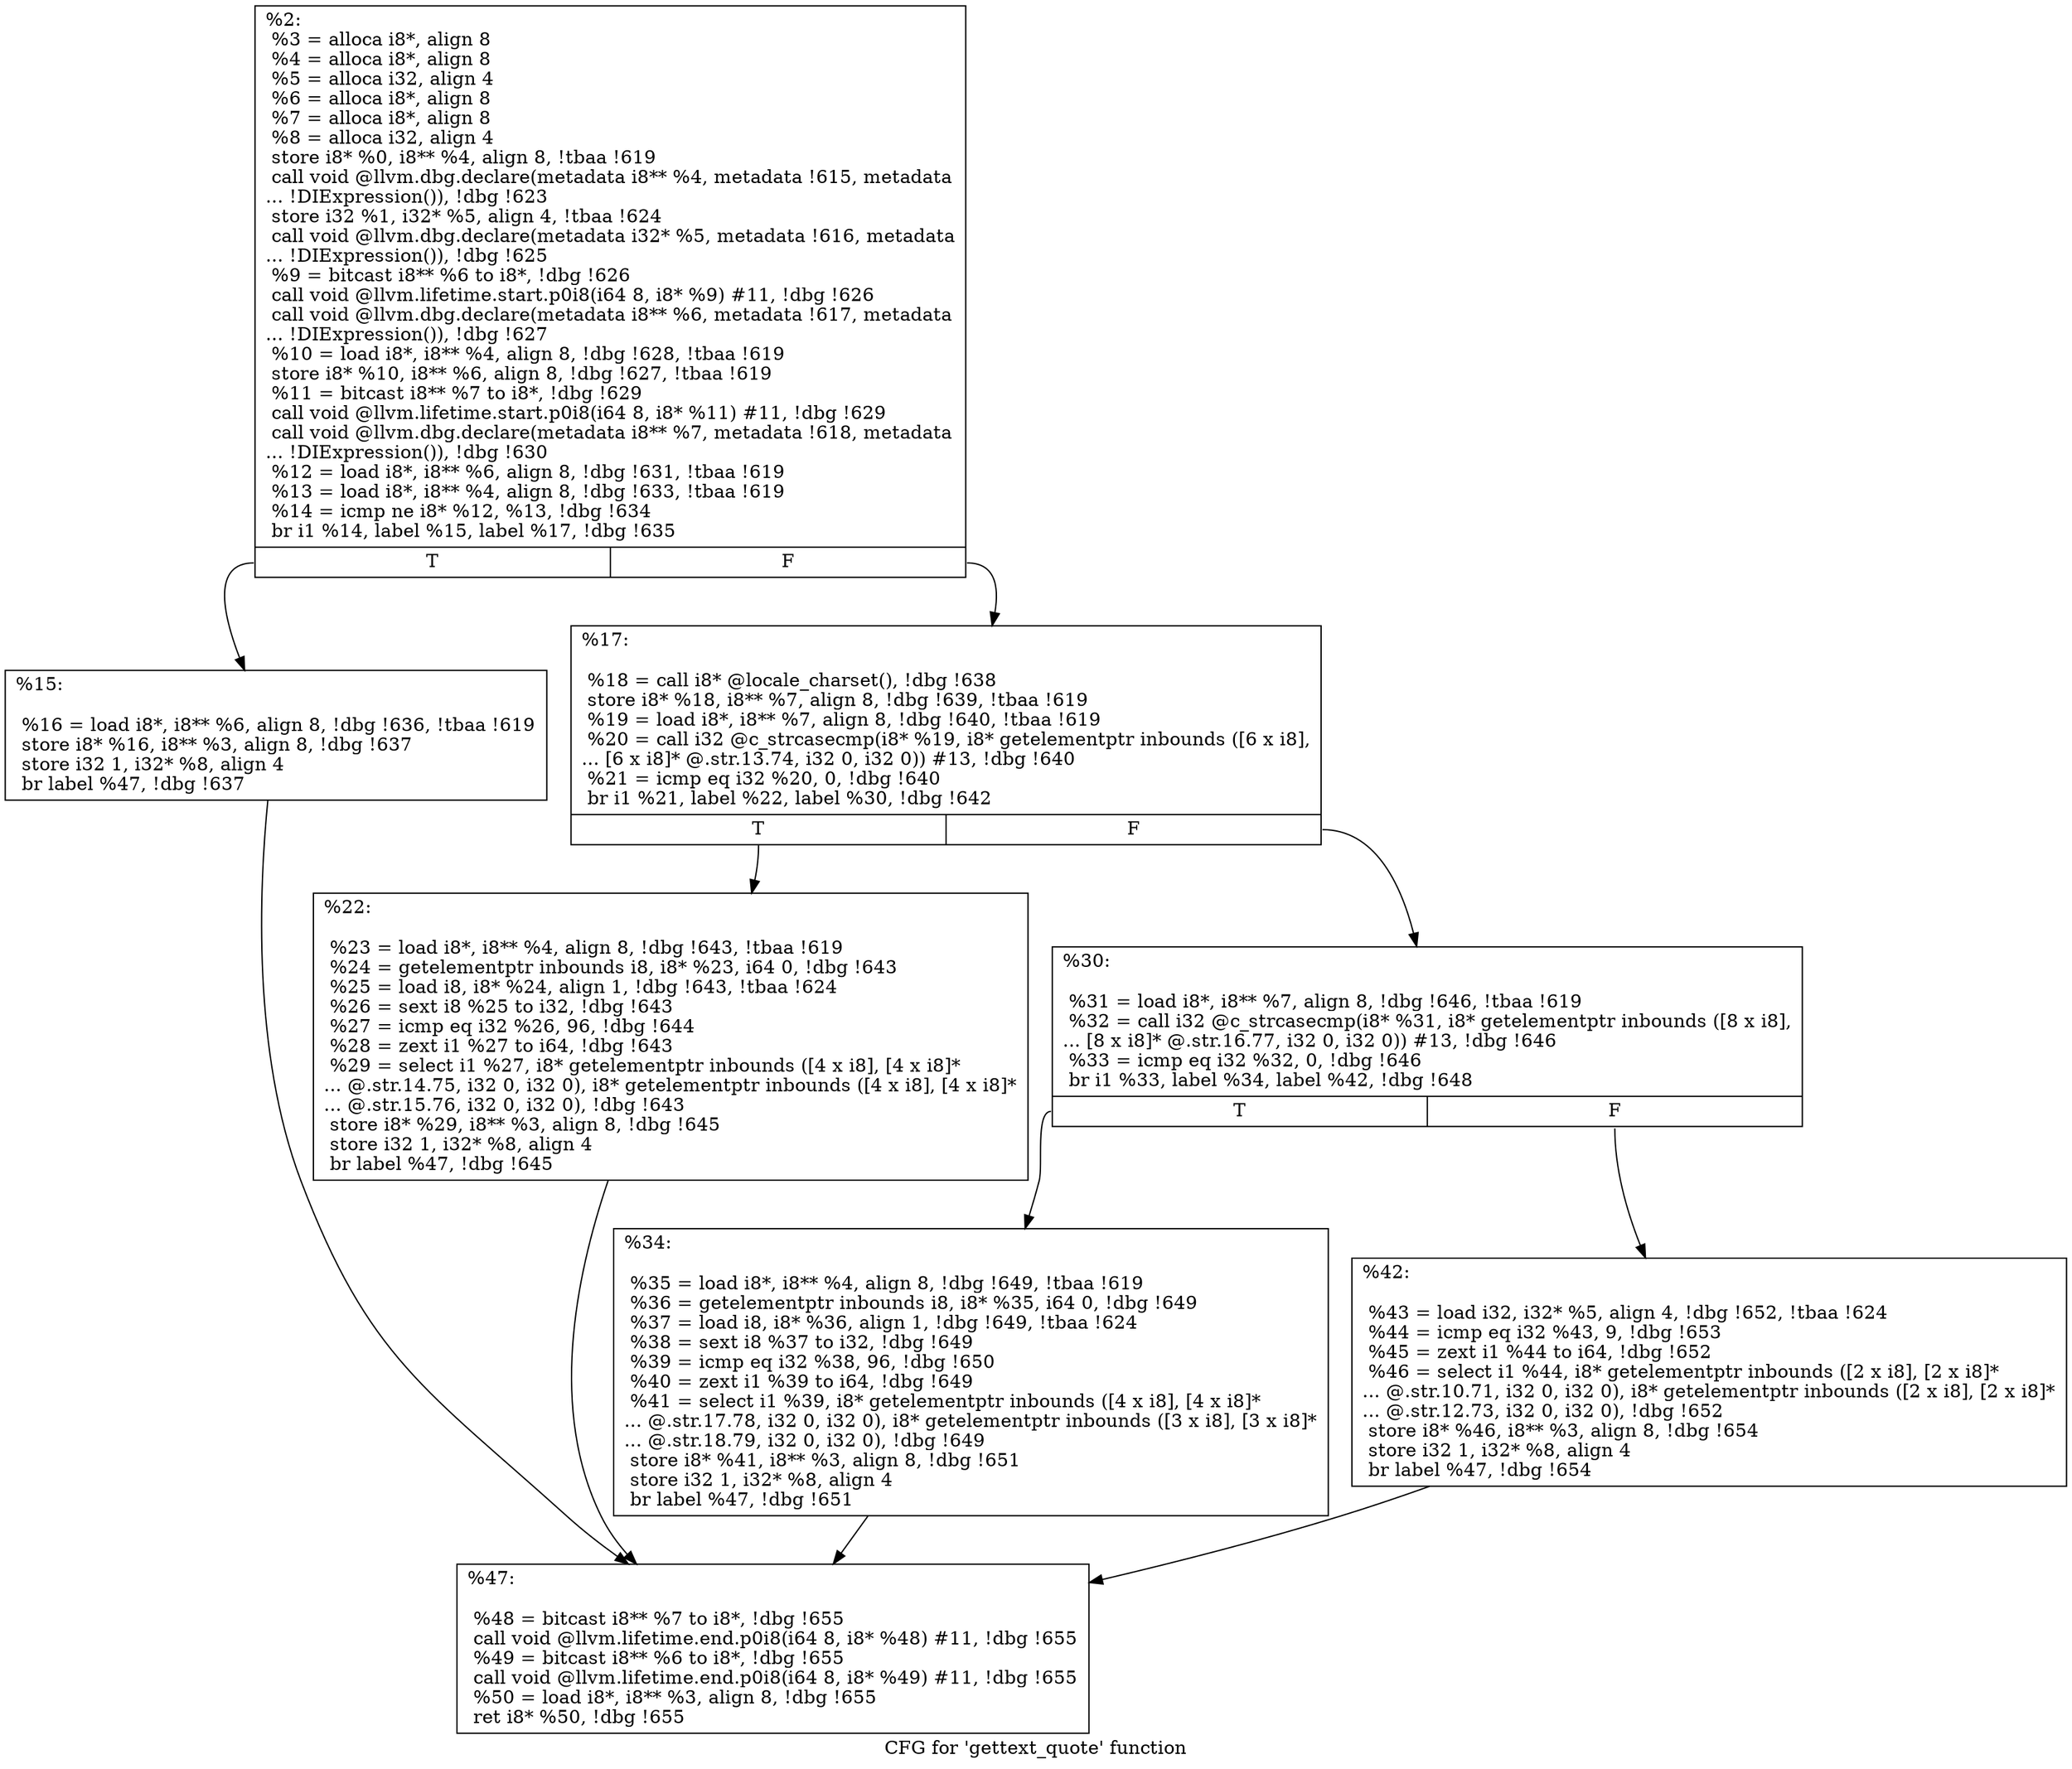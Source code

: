 digraph "CFG for 'gettext_quote' function" {
	label="CFG for 'gettext_quote' function";

	Node0x14504f0 [shape=record,label="{%2:\l  %3 = alloca i8*, align 8\l  %4 = alloca i8*, align 8\l  %5 = alloca i32, align 4\l  %6 = alloca i8*, align 8\l  %7 = alloca i8*, align 8\l  %8 = alloca i32, align 4\l  store i8* %0, i8** %4, align 8, !tbaa !619\l  call void @llvm.dbg.declare(metadata i8** %4, metadata !615, metadata\l... !DIExpression()), !dbg !623\l  store i32 %1, i32* %5, align 4, !tbaa !624\l  call void @llvm.dbg.declare(metadata i32* %5, metadata !616, metadata\l... !DIExpression()), !dbg !625\l  %9 = bitcast i8** %6 to i8*, !dbg !626\l  call void @llvm.lifetime.start.p0i8(i64 8, i8* %9) #11, !dbg !626\l  call void @llvm.dbg.declare(metadata i8** %6, metadata !617, metadata\l... !DIExpression()), !dbg !627\l  %10 = load i8*, i8** %4, align 8, !dbg !628, !tbaa !619\l  store i8* %10, i8** %6, align 8, !dbg !627, !tbaa !619\l  %11 = bitcast i8** %7 to i8*, !dbg !629\l  call void @llvm.lifetime.start.p0i8(i64 8, i8* %11) #11, !dbg !629\l  call void @llvm.dbg.declare(metadata i8** %7, metadata !618, metadata\l... !DIExpression()), !dbg !630\l  %12 = load i8*, i8** %6, align 8, !dbg !631, !tbaa !619\l  %13 = load i8*, i8** %4, align 8, !dbg !633, !tbaa !619\l  %14 = icmp ne i8* %12, %13, !dbg !634\l  br i1 %14, label %15, label %17, !dbg !635\l|{<s0>T|<s1>F}}"];
	Node0x14504f0:s0 -> Node0x1450540;
	Node0x14504f0:s1 -> Node0x1450590;
	Node0x1450540 [shape=record,label="{%15:\l\l  %16 = load i8*, i8** %6, align 8, !dbg !636, !tbaa !619\l  store i8* %16, i8** %3, align 8, !dbg !637\l  store i32 1, i32* %8, align 4\l  br label %47, !dbg !637\l}"];
	Node0x1450540 -> Node0x1450720;
	Node0x1450590 [shape=record,label="{%17:\l\l  %18 = call i8* @locale_charset(), !dbg !638\l  store i8* %18, i8** %7, align 8, !dbg !639, !tbaa !619\l  %19 = load i8*, i8** %7, align 8, !dbg !640, !tbaa !619\l  %20 = call i32 @c_strcasecmp(i8* %19, i8* getelementptr inbounds ([6 x i8],\l... [6 x i8]* @.str.13.74, i32 0, i32 0)) #13, !dbg !640\l  %21 = icmp eq i32 %20, 0, !dbg !640\l  br i1 %21, label %22, label %30, !dbg !642\l|{<s0>T|<s1>F}}"];
	Node0x1450590:s0 -> Node0x14505e0;
	Node0x1450590:s1 -> Node0x1450630;
	Node0x14505e0 [shape=record,label="{%22:\l\l  %23 = load i8*, i8** %4, align 8, !dbg !643, !tbaa !619\l  %24 = getelementptr inbounds i8, i8* %23, i64 0, !dbg !643\l  %25 = load i8, i8* %24, align 1, !dbg !643, !tbaa !624\l  %26 = sext i8 %25 to i32, !dbg !643\l  %27 = icmp eq i32 %26, 96, !dbg !644\l  %28 = zext i1 %27 to i64, !dbg !643\l  %29 = select i1 %27, i8* getelementptr inbounds ([4 x i8], [4 x i8]*\l... @.str.14.75, i32 0, i32 0), i8* getelementptr inbounds ([4 x i8], [4 x i8]*\l... @.str.15.76, i32 0, i32 0), !dbg !643\l  store i8* %29, i8** %3, align 8, !dbg !645\l  store i32 1, i32* %8, align 4\l  br label %47, !dbg !645\l}"];
	Node0x14505e0 -> Node0x1450720;
	Node0x1450630 [shape=record,label="{%30:\l\l  %31 = load i8*, i8** %7, align 8, !dbg !646, !tbaa !619\l  %32 = call i32 @c_strcasecmp(i8* %31, i8* getelementptr inbounds ([8 x i8],\l... [8 x i8]* @.str.16.77, i32 0, i32 0)) #13, !dbg !646\l  %33 = icmp eq i32 %32, 0, !dbg !646\l  br i1 %33, label %34, label %42, !dbg !648\l|{<s0>T|<s1>F}}"];
	Node0x1450630:s0 -> Node0x1450680;
	Node0x1450630:s1 -> Node0x14506d0;
	Node0x1450680 [shape=record,label="{%34:\l\l  %35 = load i8*, i8** %4, align 8, !dbg !649, !tbaa !619\l  %36 = getelementptr inbounds i8, i8* %35, i64 0, !dbg !649\l  %37 = load i8, i8* %36, align 1, !dbg !649, !tbaa !624\l  %38 = sext i8 %37 to i32, !dbg !649\l  %39 = icmp eq i32 %38, 96, !dbg !650\l  %40 = zext i1 %39 to i64, !dbg !649\l  %41 = select i1 %39, i8* getelementptr inbounds ([4 x i8], [4 x i8]*\l... @.str.17.78, i32 0, i32 0), i8* getelementptr inbounds ([3 x i8], [3 x i8]*\l... @.str.18.79, i32 0, i32 0), !dbg !649\l  store i8* %41, i8** %3, align 8, !dbg !651\l  store i32 1, i32* %8, align 4\l  br label %47, !dbg !651\l}"];
	Node0x1450680 -> Node0x1450720;
	Node0x14506d0 [shape=record,label="{%42:\l\l  %43 = load i32, i32* %5, align 4, !dbg !652, !tbaa !624\l  %44 = icmp eq i32 %43, 9, !dbg !653\l  %45 = zext i1 %44 to i64, !dbg !652\l  %46 = select i1 %44, i8* getelementptr inbounds ([2 x i8], [2 x i8]*\l... @.str.10.71, i32 0, i32 0), i8* getelementptr inbounds ([2 x i8], [2 x i8]*\l... @.str.12.73, i32 0, i32 0), !dbg !652\l  store i8* %46, i8** %3, align 8, !dbg !654\l  store i32 1, i32* %8, align 4\l  br label %47, !dbg !654\l}"];
	Node0x14506d0 -> Node0x1450720;
	Node0x1450720 [shape=record,label="{%47:\l\l  %48 = bitcast i8** %7 to i8*, !dbg !655\l  call void @llvm.lifetime.end.p0i8(i64 8, i8* %48) #11, !dbg !655\l  %49 = bitcast i8** %6 to i8*, !dbg !655\l  call void @llvm.lifetime.end.p0i8(i64 8, i8* %49) #11, !dbg !655\l  %50 = load i8*, i8** %3, align 8, !dbg !655\l  ret i8* %50, !dbg !655\l}"];
}
